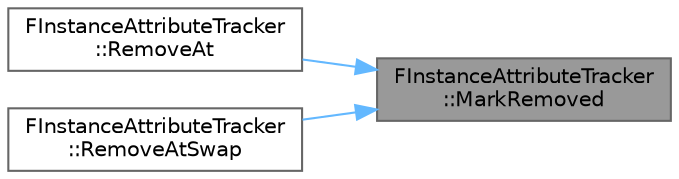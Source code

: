 digraph "FInstanceAttributeTracker::MarkRemoved"
{
 // INTERACTIVE_SVG=YES
 // LATEX_PDF_SIZE
  bgcolor="transparent";
  edge [fontname=Helvetica,fontsize=10,labelfontname=Helvetica,labelfontsize=10];
  node [fontname=Helvetica,fontsize=10,shape=box,height=0.2,width=0.4];
  rankdir="RL";
  Node1 [id="Node000001",label="FInstanceAttributeTracker\l::MarkRemoved",height=0.2,width=0.4,color="gray40", fillcolor="grey60", style="filled", fontcolor="black",tooltip="Lazy allocate bits in the bit vector tracking removed instances and set the flag for the instance ID."];
  Node1 -> Node2 [id="edge1_Node000001_Node000002",dir="back",color="steelblue1",style="solid",tooltip=" "];
  Node2 [id="Node000002",label="FInstanceAttributeTracker\l::RemoveAt",height=0.2,width=0.4,color="grey40", fillcolor="white", style="filled",URL="$d7/d54/classFInstanceAttributeTracker.html#a513d94029547f194ec08c4ab57be2c0e",tooltip="Mark removed & update the tracked bits (remove & move operation) Note: this is not something that sho..."];
  Node1 -> Node3 [id="edge2_Node000001_Node000003",dir="back",color="steelblue1",style="solid",tooltip=" "];
  Node3 [id="Node000003",label="FInstanceAttributeTracker\l::RemoveAtSwap",height=0.2,width=0.4,color="grey40", fillcolor="white", style="filled",URL="$d7/d54/classFInstanceAttributeTracker.html#acf265a058da3d53aea0ea5ea4f9537cb",tooltip="Mark removed & update the tracked bits (remove & swap operation)"];
}
